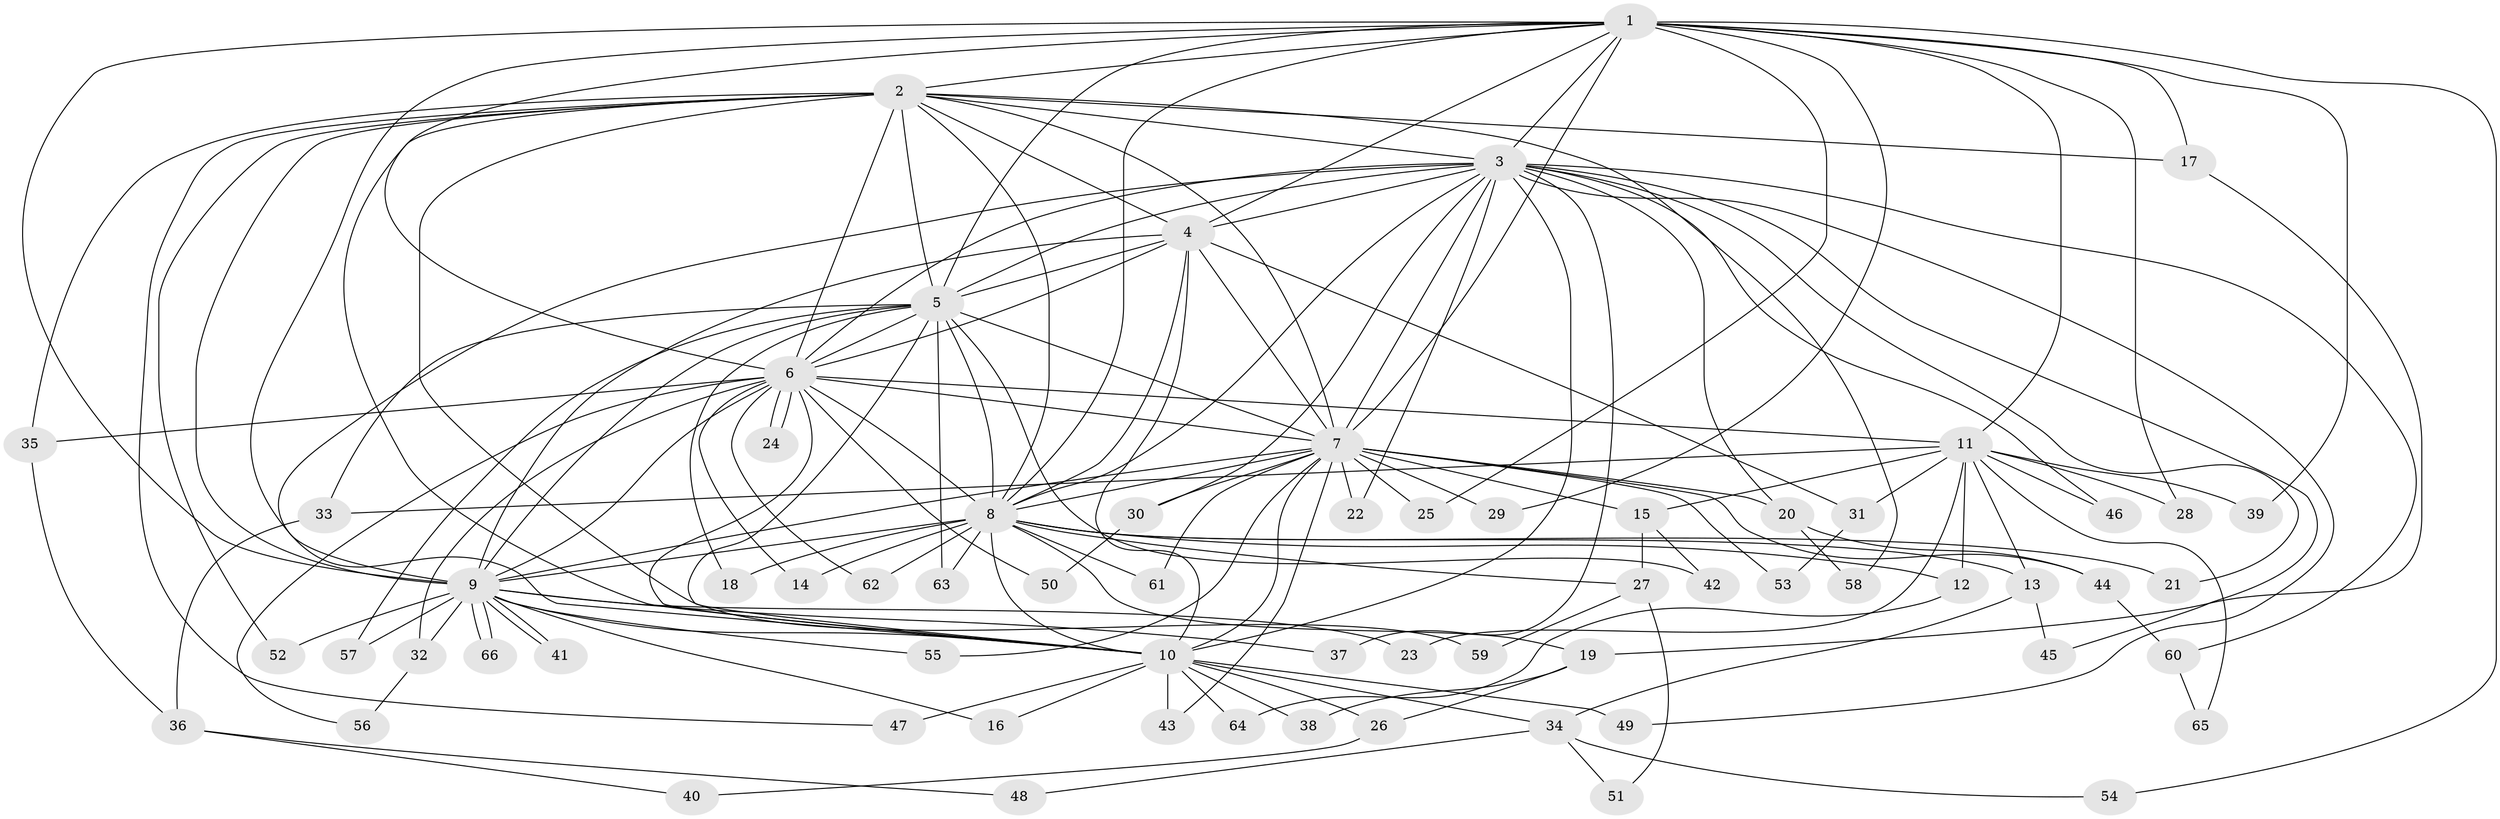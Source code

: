 // Generated by graph-tools (version 1.1) at 2025/34/03/09/25 02:34:36]
// undirected, 66 vertices, 157 edges
graph export_dot {
graph [start="1"]
  node [color=gray90,style=filled];
  1;
  2;
  3;
  4;
  5;
  6;
  7;
  8;
  9;
  10;
  11;
  12;
  13;
  14;
  15;
  16;
  17;
  18;
  19;
  20;
  21;
  22;
  23;
  24;
  25;
  26;
  27;
  28;
  29;
  30;
  31;
  32;
  33;
  34;
  35;
  36;
  37;
  38;
  39;
  40;
  41;
  42;
  43;
  44;
  45;
  46;
  47;
  48;
  49;
  50;
  51;
  52;
  53;
  54;
  55;
  56;
  57;
  58;
  59;
  60;
  61;
  62;
  63;
  64;
  65;
  66;
  1 -- 2;
  1 -- 3;
  1 -- 4;
  1 -- 5;
  1 -- 6;
  1 -- 7;
  1 -- 8;
  1 -- 9;
  1 -- 10;
  1 -- 11;
  1 -- 17;
  1 -- 25;
  1 -- 28;
  1 -- 29;
  1 -- 39;
  1 -- 54;
  2 -- 3;
  2 -- 4;
  2 -- 5;
  2 -- 6;
  2 -- 7;
  2 -- 8;
  2 -- 9;
  2 -- 10;
  2 -- 17;
  2 -- 35;
  2 -- 47;
  2 -- 52;
  2 -- 58;
  2 -- 59;
  3 -- 4;
  3 -- 5;
  3 -- 6;
  3 -- 7;
  3 -- 8;
  3 -- 9;
  3 -- 10;
  3 -- 20;
  3 -- 21;
  3 -- 22;
  3 -- 30;
  3 -- 37;
  3 -- 45;
  3 -- 46;
  3 -- 49;
  3 -- 60;
  4 -- 5;
  4 -- 6;
  4 -- 7;
  4 -- 8;
  4 -- 9;
  4 -- 10;
  4 -- 31;
  5 -- 6;
  5 -- 7;
  5 -- 8;
  5 -- 9;
  5 -- 10;
  5 -- 18;
  5 -- 33;
  5 -- 42;
  5 -- 57;
  5 -- 63;
  6 -- 7;
  6 -- 8;
  6 -- 9;
  6 -- 10;
  6 -- 11;
  6 -- 14;
  6 -- 24;
  6 -- 24;
  6 -- 32;
  6 -- 35;
  6 -- 50;
  6 -- 56;
  6 -- 62;
  7 -- 8;
  7 -- 9;
  7 -- 10;
  7 -- 15;
  7 -- 20;
  7 -- 22;
  7 -- 25;
  7 -- 29;
  7 -- 30;
  7 -- 43;
  7 -- 44;
  7 -- 53;
  7 -- 55;
  7 -- 61;
  8 -- 9;
  8 -- 10;
  8 -- 12;
  8 -- 13;
  8 -- 14;
  8 -- 18;
  8 -- 19;
  8 -- 21;
  8 -- 27;
  8 -- 61;
  8 -- 62;
  8 -- 63;
  9 -- 10;
  9 -- 16;
  9 -- 23;
  9 -- 32;
  9 -- 37;
  9 -- 41;
  9 -- 41;
  9 -- 52;
  9 -- 55;
  9 -- 57;
  9 -- 66;
  9 -- 66;
  10 -- 16;
  10 -- 26;
  10 -- 34;
  10 -- 38;
  10 -- 43;
  10 -- 47;
  10 -- 49;
  10 -- 64;
  11 -- 12;
  11 -- 13;
  11 -- 15;
  11 -- 23;
  11 -- 28;
  11 -- 31;
  11 -- 33;
  11 -- 39;
  11 -- 46;
  11 -- 65;
  12 -- 64;
  13 -- 34;
  13 -- 45;
  15 -- 27;
  15 -- 42;
  17 -- 19;
  19 -- 26;
  19 -- 38;
  20 -- 44;
  20 -- 58;
  26 -- 40;
  27 -- 51;
  27 -- 59;
  30 -- 50;
  31 -- 53;
  32 -- 56;
  33 -- 36;
  34 -- 48;
  34 -- 51;
  34 -- 54;
  35 -- 36;
  36 -- 40;
  36 -- 48;
  44 -- 60;
  60 -- 65;
}
